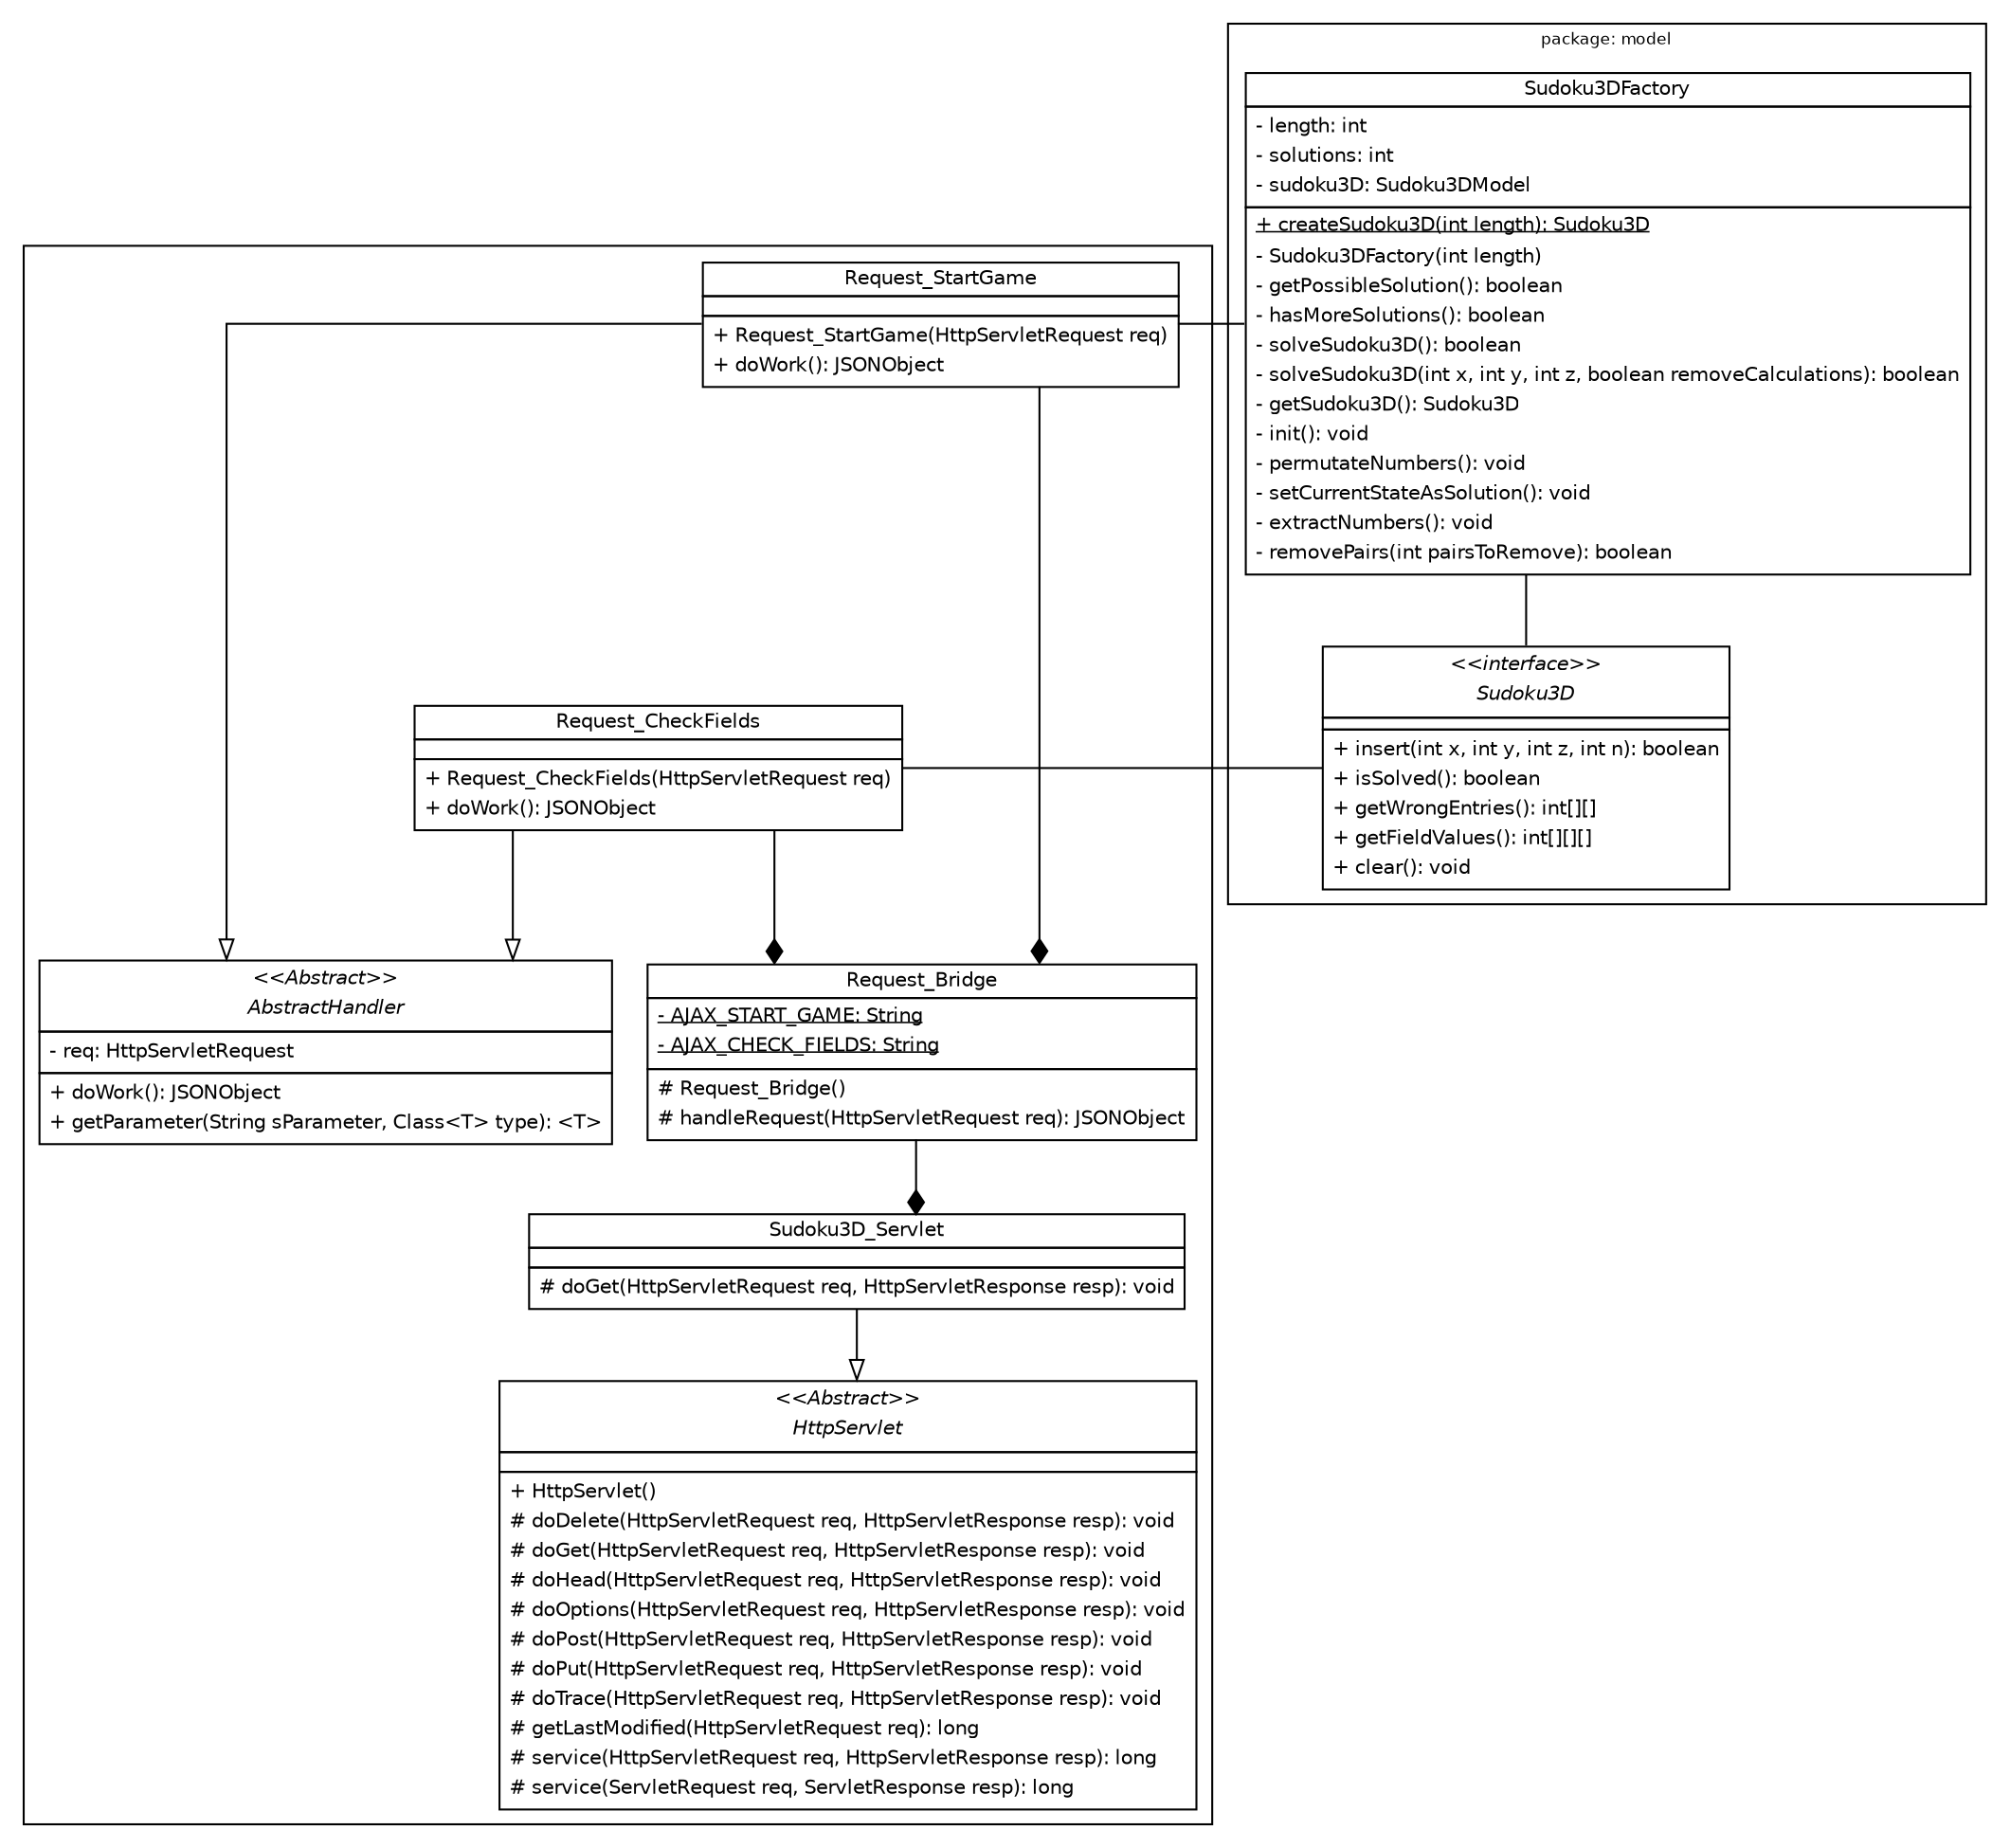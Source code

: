 digraph G {
    graph [splines=ortho]
    fontname = "Bitstream Vera Sans"
    fontsize = 8
    newrank=true

    node [
        fontname = "Bitstream Vera Sans"
        fontsize = 10
        shape = none width=0 height=0 margin=0
    ]

    edge [
        fontname = "Bitstream Vera Sans"
        fontsize = 10
    ]

    subgraph clustercontroller{

        request_startgame [
            label =
            <<table border="0" cellspacing="0" cellborder="1">
                <tr>
                    <td>Request_StartGame</td>
                </tr>
                <tr>
                    <td>
                        <table border="0" cellspacing="0" cellborder="0">
                            <tr><td align="left"></td></tr>
                        </table>
                    </td>
                </tr>
                <tr>
                    <td>
                        <table border="0" cellspacing="0" cellborder="0">
                            <tr><td align="left">+ Request_StartGame(HttpServletRequest req)</td></tr>
                            <tr><td align="left">+ doWork(): JSONObject</td></tr>
                        </table>
                    </td>
                </tr>
            </table>>
        ]

        request_checkfields [
            label =
            <<table border="0" cellspacing="0" cellborder="1">
                <tr>
                    <td>Request_CheckFields</td>
                </tr>
                <tr>
                    <td>
                        <table border="0" cellspacing="0" cellborder="0">
                            <tr><td align="left"></td></tr>
                        </table>
                    </td>
                </tr>
                <tr>
                    <td>
                        <table border="0" cellspacing="0" cellborder="0">
                            <tr><td align="left">+ Request_CheckFields(HttpServletRequest req)</td></tr>
                            <tr><td align="left">+ doWork(): JSONObject</td></tr>
                        </table>
                    </td>
                </tr>
            </table>>
        ]

        request_bridge [
            label =
            <<table border="0" cellspacing="0" cellborder="1">
                <tr>
                    <td>Request_Bridge</td>
                </tr>
                <tr>
                    <td>
                        <table border="0" cellspacing="0" cellborder="0">
                            <tr><td align="left"><u>- AJAX_START_GAME: String</u></td></tr>
                            <tr><td align="left"><u>- AJAX_CHECK_FIELDS: String</u></td></tr>
                        </table>
                    </td>
                </tr>
                <tr>
                    <td>
                        <table border="0" cellspacing="0" cellborder="0">
                            <tr><td align="left"># Request_Bridge()</td></tr>
                            <tr><td align="left"># handleRequest(HttpServletRequest req): JSONObject</td></tr>
                        </table>
                    </td>
                </tr>
            </table>>
        ]

        abstracthandler [
            label =
            <<table border="0" cellspacing="0" cellborder="1">
                <tr>
                    <td>
                        <table border="0" cellspacing="0" cellborder="0">
                            <tr><td align="center"><i>&lt;&lt;Abstract&gt;&gt;</i></td></tr>
                            <tr><td align="center"><i>AbstractHandler</i></td></tr>
                        </table>
                    </td>
                </tr>
                <tr>
                    <td>
                        <table border="0" cellspacing="0" cellborder="0">
                            <tr><td align="left">- req: HttpServletRequest</td></tr>
                        </table>
                    </td>
                </tr>
                <tr>
                    <td>
                        <table border="0" cellspacing="0" cellborder="0">
                            <tr><td align="left">+ doWork(): JSONObject</td></tr>
                            <tr><td align="left">+ getParameter(String sParameter, Class&lt;T&gt; type): &lt;T&gt;</td></tr>
                        </table>
                    </td>
                </tr>
            </table>>
        ]

        sudoku3D_servlet [
            label =
            <<table border="0" cellspacing="0" cellborder="1">
                <tr>
                    <td>Sudoku3D_Servlet</td>
                </tr>
                <tr>
                    <td>
                        <table border="0" cellspacing="0" cellborder="0">
                            <tr><td align="left"></td></tr>
                        </table>
                    </td>
                </tr>
                <tr>
                    <td>
                        <table border="0" cellspacing="0" cellborder="0">
                            <tr><td align="left"># doGet(HttpServletRequest req, HttpServletResponse resp): void</td></tr>
                        </table>
                    </td>
                </tr>
            </table>>
        ]

        httpservlet [
            label =
            <<table border="0" cellspacing="0" cellborder="1">
                <tr>
                    <td>
                        <table border="0" cellspacing="0" cellborder="0">
                            <tr><td align="center"><i>&lt;&lt;Abstract&gt;&gt;</i></td></tr>
                            <tr><td align="center"><i>HttpServlet</i></td></tr>
                        </table>
                    </td>
                </tr>
                <tr>
                    <td>
                        <table border="0" cellspacing="0" cellborder="0">
                            <tr><td align="left"></td></tr>
                        </table>
                    </td>
                </tr>
                <tr>
                    <td>
                        <table border="0" cellspacing="0" cellborder="0">
                            <tr><td align="left">+ HttpServlet()</td></tr>
                            <tr><td align="left"># doDelete(HttpServletRequest req, HttpServletResponse resp): void</td></tr>
                            <tr><td align="left"># doGet(HttpServletRequest req, HttpServletResponse resp): void</td></tr>
                            <tr><td align="left"># doHead(HttpServletRequest req, HttpServletResponse resp): void</td></tr>
                            <tr><td align="left"># doOptions(HttpServletRequest req, HttpServletResponse resp): void</td></tr>
                            <tr><td align="left"># doPost(HttpServletRequest req, HttpServletResponse resp): void</td></tr>
                            <tr><td align="left"># doPut(HttpServletRequest req, HttpServletResponse resp): void</td></tr>
                            <tr><td align="left"># doTrace(HttpServletRequest req, HttpServletResponse resp): void</td></tr>
                            <tr><td align="left"># getLastModified(HttpServletRequest req): long</td></tr>
                            <tr><td align="left"># service(HttpServletRequest req, HttpServletResponse resp): long</td></tr>
                            <tr><td align="left"># service(ServletRequest req, ServletResponse resp): long</td></tr>
                        </table>
                    </td>
                </tr>
            </table>>
        ]
    }

    subgraph clustermodel{

        label = "package: model"

        sudoku3d [
            label =
            <<table border="0" cellspacing="0" cellborder="1">
                <tr>
                    <td>
                        <table border="0" cellspacing="0" cellborder="0">
                            <tr><td align="center"><i>&lt;&lt;interface&gt;&gt;</i></td></tr>
                            <tr><td align="center"><i>Sudoku3D</i></td></tr>
                        </table>
                    </td>
                </tr>
                <tr>
                    <td></td>
                </tr>
                <tr>
                    <td>
                        <table border="0" cellspacing="0" cellborder="0">
                            <tr><td align="left">+ insert(int x, int y, int z, int n): boolean</td></tr>
                            <tr><td align="left">+ isSolved(): boolean</td></tr>
                            <tr><td align="left">+ getWrongEntries(): int[][]</td></tr>
                            <tr><td align="left">+ getFieldValues(): int[][][]</td></tr>
                            <tr><td align="left">+ clear(): void</td></tr>
                        </table>
                    </td>
                </tr>
            </table>>
        ]

        sudoku3dfactory [
            label =
            <<table border="0" cellspacing="0" cellborder="1">
                <tr>
                    <td>Sudoku3DFactory</td>
                </tr>
                <tr>
                    <td>
                        <table border="0" cellspacing="0" cellborder="0">
                            <tr><td align="left">- length: int</td></tr>
                            <tr><td align="left">- solutions: int</td></tr>
                            <tr><td align="left">- sudoku3D: Sudoku3DModel</td></tr>
                        </table>
                    </td>
                </tr>
                <tr>
                    <td>
                        <table border="0" cellspacing="0" cellborder="0">
                            <tr><td align="left"><u>+ createSudoku3D(int length): Sudoku3D</u></td></tr>
                            <tr><td align="left">- Sudoku3DFactory(int length)</td></tr>
                            <tr><td align="left">- getPossibleSolution(): boolean</td></tr>
                            <tr><td align="left">- hasMoreSolutions(): boolean</td></tr>
                            <tr><td align="left">- solveSudoku3D(): boolean</td></tr>
                            <tr><td align="left">- solveSudoku3D(int x, int y, int z, boolean removeCalculations): boolean</td></tr>
                            <tr><td align="left">- getSudoku3D(): Sudoku3D</td></tr>
                            <tr><td align="left">- init(): void</td></tr>
                            <tr><td align="left">- permutateNumbers(): void</td></tr>
                            <tr><td align="left">- setCurrentStateAsSolution(): void</td></tr>
                            <tr><td align="left">- extractNumbers(): void</td></tr>
                            <tr><td align="left">- removePairs(int pairsToRemove): boolean</td></tr>
                        </table>
                    </td>
                </tr>
            </table>>
        ]
    }

    {rank=same request_checkfields sudoku3d}
    {rank=same request_startgame sudoku3dfactory}

    sudoku3dfactory -> sudoku3d [arrowhead=none]
    request_startgame -> abstracthandler [arrowhead=onormal]
    request_startgame -> sudoku3dfactory [arrowhead=none]
    request_checkfields -> abstracthandler [arrowhead=onormal]
    request_checkfields -> sudoku3d [arrowhead=none]
    request_startgame -> request_bridge [arrowhead=diamond]
    request_checkfields -> request_bridge [arrowhead=diamond]
    request_bridge -> sudoku3D_servlet [arrowhead=diamond]
    sudoku3D_servlet -> httpservlet [arrowhead=onormal]
}
